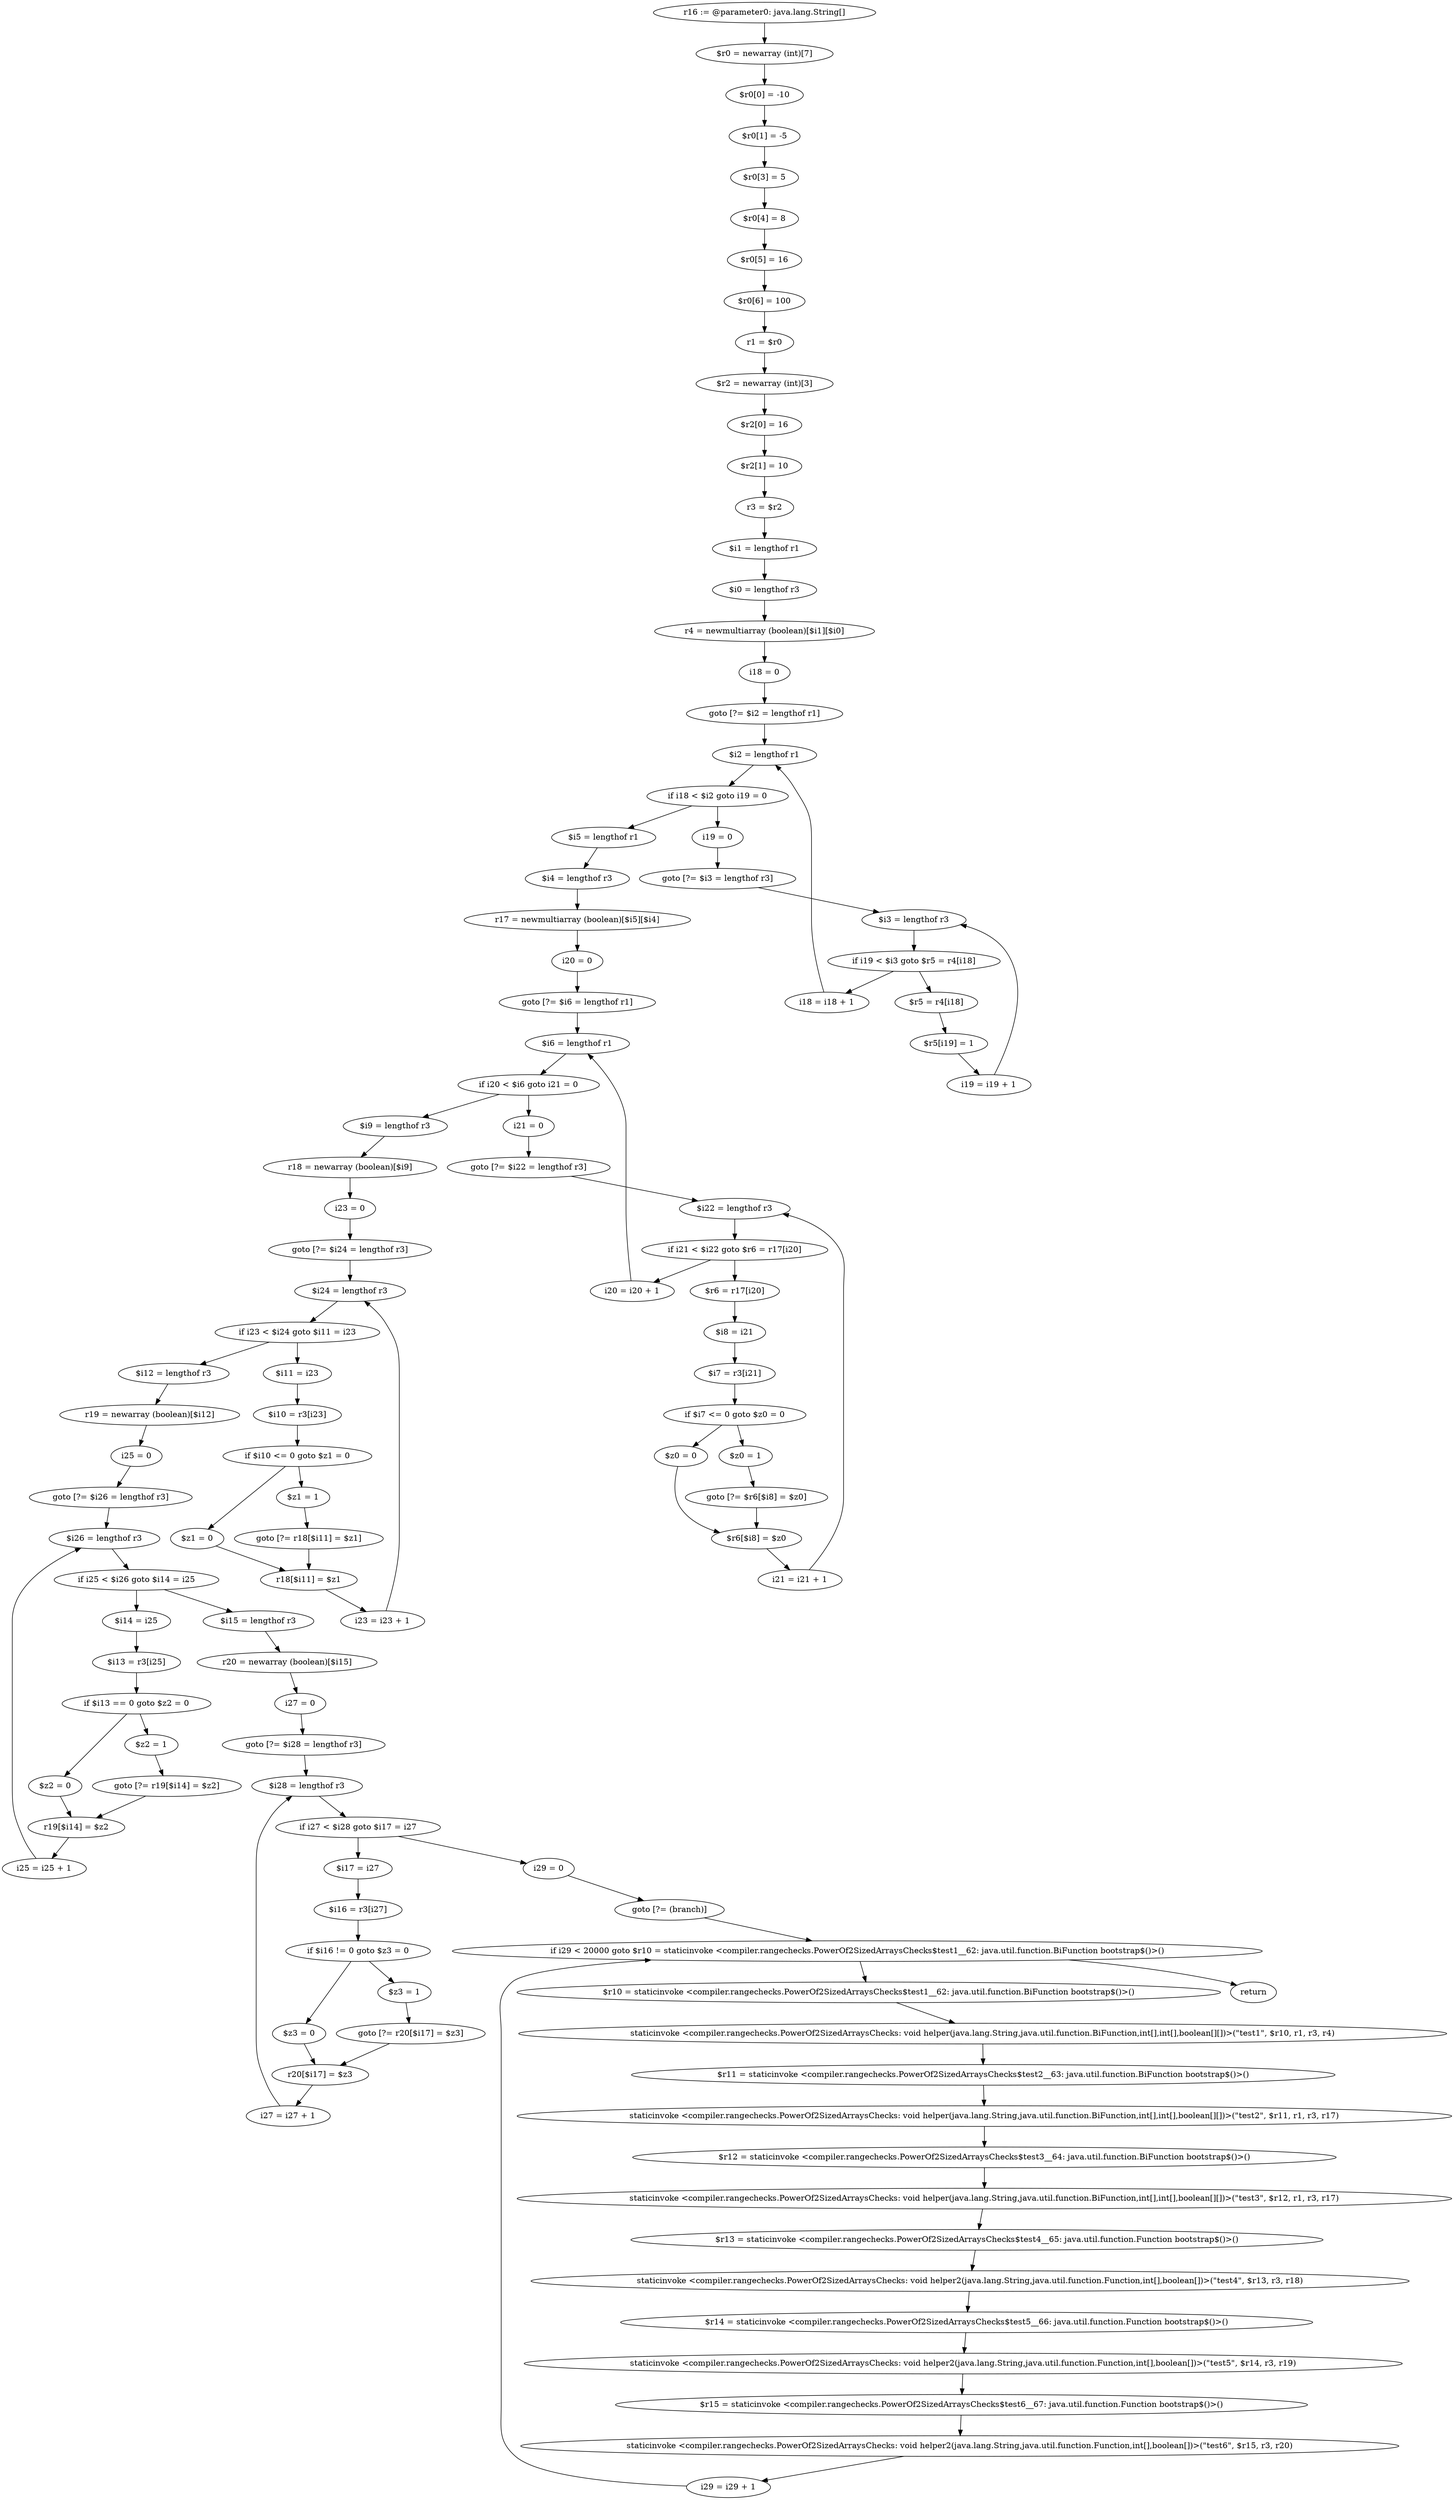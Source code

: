 digraph "unitGraph" {
    "r16 := @parameter0: java.lang.String[]"
    "$r0 = newarray (int)[7]"
    "$r0[0] = -10"
    "$r0[1] = -5"
    "$r0[3] = 5"
    "$r0[4] = 8"
    "$r0[5] = 16"
    "$r0[6] = 100"
    "r1 = $r0"
    "$r2 = newarray (int)[3]"
    "$r2[0] = 16"
    "$r2[1] = 10"
    "r3 = $r2"
    "$i1 = lengthof r1"
    "$i0 = lengthof r3"
    "r4 = newmultiarray (boolean)[$i1][$i0]"
    "i18 = 0"
    "goto [?= $i2 = lengthof r1]"
    "i19 = 0"
    "goto [?= $i3 = lengthof r3]"
    "$r5 = r4[i18]"
    "$r5[i19] = 1"
    "i19 = i19 + 1"
    "$i3 = lengthof r3"
    "if i19 < $i3 goto $r5 = r4[i18]"
    "i18 = i18 + 1"
    "$i2 = lengthof r1"
    "if i18 < $i2 goto i19 = 0"
    "$i5 = lengthof r1"
    "$i4 = lengthof r3"
    "r17 = newmultiarray (boolean)[$i5][$i4]"
    "i20 = 0"
    "goto [?= $i6 = lengthof r1]"
    "i21 = 0"
    "goto [?= $i22 = lengthof r3]"
    "$r6 = r17[i20]"
    "$i8 = i21"
    "$i7 = r3[i21]"
    "if $i7 <= 0 goto $z0 = 0"
    "$z0 = 1"
    "goto [?= $r6[$i8] = $z0]"
    "$z0 = 0"
    "$r6[$i8] = $z0"
    "i21 = i21 + 1"
    "$i22 = lengthof r3"
    "if i21 < $i22 goto $r6 = r17[i20]"
    "i20 = i20 + 1"
    "$i6 = lengthof r1"
    "if i20 < $i6 goto i21 = 0"
    "$i9 = lengthof r3"
    "r18 = newarray (boolean)[$i9]"
    "i23 = 0"
    "goto [?= $i24 = lengthof r3]"
    "$i11 = i23"
    "$i10 = r3[i23]"
    "if $i10 <= 0 goto $z1 = 0"
    "$z1 = 1"
    "goto [?= r18[$i11] = $z1]"
    "$z1 = 0"
    "r18[$i11] = $z1"
    "i23 = i23 + 1"
    "$i24 = lengthof r3"
    "if i23 < $i24 goto $i11 = i23"
    "$i12 = lengthof r3"
    "r19 = newarray (boolean)[$i12]"
    "i25 = 0"
    "goto [?= $i26 = lengthof r3]"
    "$i14 = i25"
    "$i13 = r3[i25]"
    "if $i13 == 0 goto $z2 = 0"
    "$z2 = 1"
    "goto [?= r19[$i14] = $z2]"
    "$z2 = 0"
    "r19[$i14] = $z2"
    "i25 = i25 + 1"
    "$i26 = lengthof r3"
    "if i25 < $i26 goto $i14 = i25"
    "$i15 = lengthof r3"
    "r20 = newarray (boolean)[$i15]"
    "i27 = 0"
    "goto [?= $i28 = lengthof r3]"
    "$i17 = i27"
    "$i16 = r3[i27]"
    "if $i16 != 0 goto $z3 = 0"
    "$z3 = 1"
    "goto [?= r20[$i17] = $z3]"
    "$z3 = 0"
    "r20[$i17] = $z3"
    "i27 = i27 + 1"
    "$i28 = lengthof r3"
    "if i27 < $i28 goto $i17 = i27"
    "i29 = 0"
    "goto [?= (branch)]"
    "$r10 = staticinvoke <compiler.rangechecks.PowerOf2SizedArraysChecks$test1__62: java.util.function.BiFunction bootstrap$()>()"
    "staticinvoke <compiler.rangechecks.PowerOf2SizedArraysChecks: void helper(java.lang.String,java.util.function.BiFunction,int[],int[],boolean[][])>(\"test1\", $r10, r1, r3, r4)"
    "$r11 = staticinvoke <compiler.rangechecks.PowerOf2SizedArraysChecks$test2__63: java.util.function.BiFunction bootstrap$()>()"
    "staticinvoke <compiler.rangechecks.PowerOf2SizedArraysChecks: void helper(java.lang.String,java.util.function.BiFunction,int[],int[],boolean[][])>(\"test2\", $r11, r1, r3, r17)"
    "$r12 = staticinvoke <compiler.rangechecks.PowerOf2SizedArraysChecks$test3__64: java.util.function.BiFunction bootstrap$()>()"
    "staticinvoke <compiler.rangechecks.PowerOf2SizedArraysChecks: void helper(java.lang.String,java.util.function.BiFunction,int[],int[],boolean[][])>(\"test3\", $r12, r1, r3, r17)"
    "$r13 = staticinvoke <compiler.rangechecks.PowerOf2SizedArraysChecks$test4__65: java.util.function.Function bootstrap$()>()"
    "staticinvoke <compiler.rangechecks.PowerOf2SizedArraysChecks: void helper2(java.lang.String,java.util.function.Function,int[],boolean[])>(\"test4\", $r13, r3, r18)"
    "$r14 = staticinvoke <compiler.rangechecks.PowerOf2SizedArraysChecks$test5__66: java.util.function.Function bootstrap$()>()"
    "staticinvoke <compiler.rangechecks.PowerOf2SizedArraysChecks: void helper2(java.lang.String,java.util.function.Function,int[],boolean[])>(\"test5\", $r14, r3, r19)"
    "$r15 = staticinvoke <compiler.rangechecks.PowerOf2SizedArraysChecks$test6__67: java.util.function.Function bootstrap$()>()"
    "staticinvoke <compiler.rangechecks.PowerOf2SizedArraysChecks: void helper2(java.lang.String,java.util.function.Function,int[],boolean[])>(\"test6\", $r15, r3, r20)"
    "i29 = i29 + 1"
    "if i29 < 20000 goto $r10 = staticinvoke <compiler.rangechecks.PowerOf2SizedArraysChecks$test1__62: java.util.function.BiFunction bootstrap$()>()"
    "return"
    "r16 := @parameter0: java.lang.String[]"->"$r0 = newarray (int)[7]";
    "$r0 = newarray (int)[7]"->"$r0[0] = -10";
    "$r0[0] = -10"->"$r0[1] = -5";
    "$r0[1] = -5"->"$r0[3] = 5";
    "$r0[3] = 5"->"$r0[4] = 8";
    "$r0[4] = 8"->"$r0[5] = 16";
    "$r0[5] = 16"->"$r0[6] = 100";
    "$r0[6] = 100"->"r1 = $r0";
    "r1 = $r0"->"$r2 = newarray (int)[3]";
    "$r2 = newarray (int)[3]"->"$r2[0] = 16";
    "$r2[0] = 16"->"$r2[1] = 10";
    "$r2[1] = 10"->"r3 = $r2";
    "r3 = $r2"->"$i1 = lengthof r1";
    "$i1 = lengthof r1"->"$i0 = lengthof r3";
    "$i0 = lengthof r3"->"r4 = newmultiarray (boolean)[$i1][$i0]";
    "r4 = newmultiarray (boolean)[$i1][$i0]"->"i18 = 0";
    "i18 = 0"->"goto [?= $i2 = lengthof r1]";
    "goto [?= $i2 = lengthof r1]"->"$i2 = lengthof r1";
    "i19 = 0"->"goto [?= $i3 = lengthof r3]";
    "goto [?= $i3 = lengthof r3]"->"$i3 = lengthof r3";
    "$r5 = r4[i18]"->"$r5[i19] = 1";
    "$r5[i19] = 1"->"i19 = i19 + 1";
    "i19 = i19 + 1"->"$i3 = lengthof r3";
    "$i3 = lengthof r3"->"if i19 < $i3 goto $r5 = r4[i18]";
    "if i19 < $i3 goto $r5 = r4[i18]"->"i18 = i18 + 1";
    "if i19 < $i3 goto $r5 = r4[i18]"->"$r5 = r4[i18]";
    "i18 = i18 + 1"->"$i2 = lengthof r1";
    "$i2 = lengthof r1"->"if i18 < $i2 goto i19 = 0";
    "if i18 < $i2 goto i19 = 0"->"$i5 = lengthof r1";
    "if i18 < $i2 goto i19 = 0"->"i19 = 0";
    "$i5 = lengthof r1"->"$i4 = lengthof r3";
    "$i4 = lengthof r3"->"r17 = newmultiarray (boolean)[$i5][$i4]";
    "r17 = newmultiarray (boolean)[$i5][$i4]"->"i20 = 0";
    "i20 = 0"->"goto [?= $i6 = lengthof r1]";
    "goto [?= $i6 = lengthof r1]"->"$i6 = lengthof r1";
    "i21 = 0"->"goto [?= $i22 = lengthof r3]";
    "goto [?= $i22 = lengthof r3]"->"$i22 = lengthof r3";
    "$r6 = r17[i20]"->"$i8 = i21";
    "$i8 = i21"->"$i7 = r3[i21]";
    "$i7 = r3[i21]"->"if $i7 <= 0 goto $z0 = 0";
    "if $i7 <= 0 goto $z0 = 0"->"$z0 = 1";
    "if $i7 <= 0 goto $z0 = 0"->"$z0 = 0";
    "$z0 = 1"->"goto [?= $r6[$i8] = $z0]";
    "goto [?= $r6[$i8] = $z0]"->"$r6[$i8] = $z0";
    "$z0 = 0"->"$r6[$i8] = $z0";
    "$r6[$i8] = $z0"->"i21 = i21 + 1";
    "i21 = i21 + 1"->"$i22 = lengthof r3";
    "$i22 = lengthof r3"->"if i21 < $i22 goto $r6 = r17[i20]";
    "if i21 < $i22 goto $r6 = r17[i20]"->"i20 = i20 + 1";
    "if i21 < $i22 goto $r6 = r17[i20]"->"$r6 = r17[i20]";
    "i20 = i20 + 1"->"$i6 = lengthof r1";
    "$i6 = lengthof r1"->"if i20 < $i6 goto i21 = 0";
    "if i20 < $i6 goto i21 = 0"->"$i9 = lengthof r3";
    "if i20 < $i6 goto i21 = 0"->"i21 = 0";
    "$i9 = lengthof r3"->"r18 = newarray (boolean)[$i9]";
    "r18 = newarray (boolean)[$i9]"->"i23 = 0";
    "i23 = 0"->"goto [?= $i24 = lengthof r3]";
    "goto [?= $i24 = lengthof r3]"->"$i24 = lengthof r3";
    "$i11 = i23"->"$i10 = r3[i23]";
    "$i10 = r3[i23]"->"if $i10 <= 0 goto $z1 = 0";
    "if $i10 <= 0 goto $z1 = 0"->"$z1 = 1";
    "if $i10 <= 0 goto $z1 = 0"->"$z1 = 0";
    "$z1 = 1"->"goto [?= r18[$i11] = $z1]";
    "goto [?= r18[$i11] = $z1]"->"r18[$i11] = $z1";
    "$z1 = 0"->"r18[$i11] = $z1";
    "r18[$i11] = $z1"->"i23 = i23 + 1";
    "i23 = i23 + 1"->"$i24 = lengthof r3";
    "$i24 = lengthof r3"->"if i23 < $i24 goto $i11 = i23";
    "if i23 < $i24 goto $i11 = i23"->"$i12 = lengthof r3";
    "if i23 < $i24 goto $i11 = i23"->"$i11 = i23";
    "$i12 = lengthof r3"->"r19 = newarray (boolean)[$i12]";
    "r19 = newarray (boolean)[$i12]"->"i25 = 0";
    "i25 = 0"->"goto [?= $i26 = lengthof r3]";
    "goto [?= $i26 = lengthof r3]"->"$i26 = lengthof r3";
    "$i14 = i25"->"$i13 = r3[i25]";
    "$i13 = r3[i25]"->"if $i13 == 0 goto $z2 = 0";
    "if $i13 == 0 goto $z2 = 0"->"$z2 = 1";
    "if $i13 == 0 goto $z2 = 0"->"$z2 = 0";
    "$z2 = 1"->"goto [?= r19[$i14] = $z2]";
    "goto [?= r19[$i14] = $z2]"->"r19[$i14] = $z2";
    "$z2 = 0"->"r19[$i14] = $z2";
    "r19[$i14] = $z2"->"i25 = i25 + 1";
    "i25 = i25 + 1"->"$i26 = lengthof r3";
    "$i26 = lengthof r3"->"if i25 < $i26 goto $i14 = i25";
    "if i25 < $i26 goto $i14 = i25"->"$i15 = lengthof r3";
    "if i25 < $i26 goto $i14 = i25"->"$i14 = i25";
    "$i15 = lengthof r3"->"r20 = newarray (boolean)[$i15]";
    "r20 = newarray (boolean)[$i15]"->"i27 = 0";
    "i27 = 0"->"goto [?= $i28 = lengthof r3]";
    "goto [?= $i28 = lengthof r3]"->"$i28 = lengthof r3";
    "$i17 = i27"->"$i16 = r3[i27]";
    "$i16 = r3[i27]"->"if $i16 != 0 goto $z3 = 0";
    "if $i16 != 0 goto $z3 = 0"->"$z3 = 1";
    "if $i16 != 0 goto $z3 = 0"->"$z3 = 0";
    "$z3 = 1"->"goto [?= r20[$i17] = $z3]";
    "goto [?= r20[$i17] = $z3]"->"r20[$i17] = $z3";
    "$z3 = 0"->"r20[$i17] = $z3";
    "r20[$i17] = $z3"->"i27 = i27 + 1";
    "i27 = i27 + 1"->"$i28 = lengthof r3";
    "$i28 = lengthof r3"->"if i27 < $i28 goto $i17 = i27";
    "if i27 < $i28 goto $i17 = i27"->"i29 = 0";
    "if i27 < $i28 goto $i17 = i27"->"$i17 = i27";
    "i29 = 0"->"goto [?= (branch)]";
    "goto [?= (branch)]"->"if i29 < 20000 goto $r10 = staticinvoke <compiler.rangechecks.PowerOf2SizedArraysChecks$test1__62: java.util.function.BiFunction bootstrap$()>()";
    "$r10 = staticinvoke <compiler.rangechecks.PowerOf2SizedArraysChecks$test1__62: java.util.function.BiFunction bootstrap$()>()"->"staticinvoke <compiler.rangechecks.PowerOf2SizedArraysChecks: void helper(java.lang.String,java.util.function.BiFunction,int[],int[],boolean[][])>(\"test1\", $r10, r1, r3, r4)";
    "staticinvoke <compiler.rangechecks.PowerOf2SizedArraysChecks: void helper(java.lang.String,java.util.function.BiFunction,int[],int[],boolean[][])>(\"test1\", $r10, r1, r3, r4)"->"$r11 = staticinvoke <compiler.rangechecks.PowerOf2SizedArraysChecks$test2__63: java.util.function.BiFunction bootstrap$()>()";
    "$r11 = staticinvoke <compiler.rangechecks.PowerOf2SizedArraysChecks$test2__63: java.util.function.BiFunction bootstrap$()>()"->"staticinvoke <compiler.rangechecks.PowerOf2SizedArraysChecks: void helper(java.lang.String,java.util.function.BiFunction,int[],int[],boolean[][])>(\"test2\", $r11, r1, r3, r17)";
    "staticinvoke <compiler.rangechecks.PowerOf2SizedArraysChecks: void helper(java.lang.String,java.util.function.BiFunction,int[],int[],boolean[][])>(\"test2\", $r11, r1, r3, r17)"->"$r12 = staticinvoke <compiler.rangechecks.PowerOf2SizedArraysChecks$test3__64: java.util.function.BiFunction bootstrap$()>()";
    "$r12 = staticinvoke <compiler.rangechecks.PowerOf2SizedArraysChecks$test3__64: java.util.function.BiFunction bootstrap$()>()"->"staticinvoke <compiler.rangechecks.PowerOf2SizedArraysChecks: void helper(java.lang.String,java.util.function.BiFunction,int[],int[],boolean[][])>(\"test3\", $r12, r1, r3, r17)";
    "staticinvoke <compiler.rangechecks.PowerOf2SizedArraysChecks: void helper(java.lang.String,java.util.function.BiFunction,int[],int[],boolean[][])>(\"test3\", $r12, r1, r3, r17)"->"$r13 = staticinvoke <compiler.rangechecks.PowerOf2SizedArraysChecks$test4__65: java.util.function.Function bootstrap$()>()";
    "$r13 = staticinvoke <compiler.rangechecks.PowerOf2SizedArraysChecks$test4__65: java.util.function.Function bootstrap$()>()"->"staticinvoke <compiler.rangechecks.PowerOf2SizedArraysChecks: void helper2(java.lang.String,java.util.function.Function,int[],boolean[])>(\"test4\", $r13, r3, r18)";
    "staticinvoke <compiler.rangechecks.PowerOf2SizedArraysChecks: void helper2(java.lang.String,java.util.function.Function,int[],boolean[])>(\"test4\", $r13, r3, r18)"->"$r14 = staticinvoke <compiler.rangechecks.PowerOf2SizedArraysChecks$test5__66: java.util.function.Function bootstrap$()>()";
    "$r14 = staticinvoke <compiler.rangechecks.PowerOf2SizedArraysChecks$test5__66: java.util.function.Function bootstrap$()>()"->"staticinvoke <compiler.rangechecks.PowerOf2SizedArraysChecks: void helper2(java.lang.String,java.util.function.Function,int[],boolean[])>(\"test5\", $r14, r3, r19)";
    "staticinvoke <compiler.rangechecks.PowerOf2SizedArraysChecks: void helper2(java.lang.String,java.util.function.Function,int[],boolean[])>(\"test5\", $r14, r3, r19)"->"$r15 = staticinvoke <compiler.rangechecks.PowerOf2SizedArraysChecks$test6__67: java.util.function.Function bootstrap$()>()";
    "$r15 = staticinvoke <compiler.rangechecks.PowerOf2SizedArraysChecks$test6__67: java.util.function.Function bootstrap$()>()"->"staticinvoke <compiler.rangechecks.PowerOf2SizedArraysChecks: void helper2(java.lang.String,java.util.function.Function,int[],boolean[])>(\"test6\", $r15, r3, r20)";
    "staticinvoke <compiler.rangechecks.PowerOf2SizedArraysChecks: void helper2(java.lang.String,java.util.function.Function,int[],boolean[])>(\"test6\", $r15, r3, r20)"->"i29 = i29 + 1";
    "i29 = i29 + 1"->"if i29 < 20000 goto $r10 = staticinvoke <compiler.rangechecks.PowerOf2SizedArraysChecks$test1__62: java.util.function.BiFunction bootstrap$()>()";
    "if i29 < 20000 goto $r10 = staticinvoke <compiler.rangechecks.PowerOf2SizedArraysChecks$test1__62: java.util.function.BiFunction bootstrap$()>()"->"return";
    "if i29 < 20000 goto $r10 = staticinvoke <compiler.rangechecks.PowerOf2SizedArraysChecks$test1__62: java.util.function.BiFunction bootstrap$()>()"->"$r10 = staticinvoke <compiler.rangechecks.PowerOf2SizedArraysChecks$test1__62: java.util.function.BiFunction bootstrap$()>()";
}
